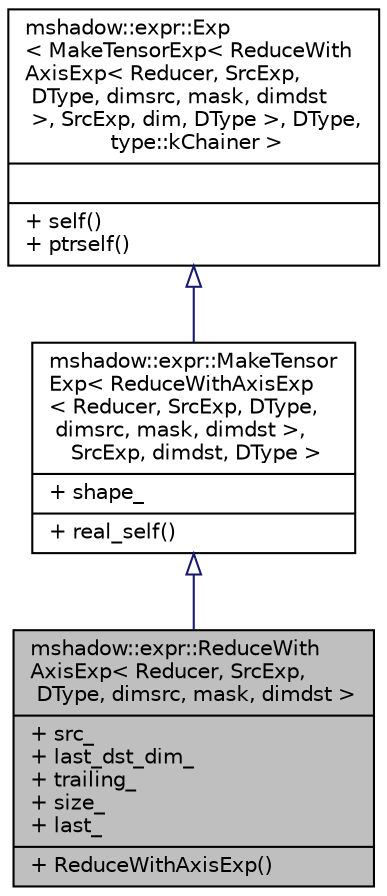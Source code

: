 digraph "mshadow::expr::ReduceWithAxisExp&lt; Reducer, SrcExp, DType, dimsrc, mask, dimdst &gt;"
{
 // LATEX_PDF_SIZE
  edge [fontname="Helvetica",fontsize="10",labelfontname="Helvetica",labelfontsize="10"];
  node [fontname="Helvetica",fontsize="10",shape=record];
  Node1 [label="{mshadow::expr::ReduceWith\lAxisExp\< Reducer, SrcExp,\l DType, dimsrc, mask, dimdst \>\n|+ src_\l+ last_dst_dim_\l+ trailing_\l+ size_\l+ last_\l|+ ReduceWithAxisExp()\l}",height=0.2,width=0.4,color="black", fillcolor="grey75", style="filled", fontcolor="black",tooltip="reduce out the dimension of src labeled by axis."];
  Node2 -> Node1 [dir="back",color="midnightblue",fontsize="10",style="solid",arrowtail="onormal",fontname="Helvetica"];
  Node2 [label="{mshadow::expr::MakeTensor\lExp\< ReduceWithAxisExp\l\< Reducer, SrcExp, DType,\l dimsrc, mask, dimdst \>,\l SrcExp, dimdst, DType \>\n|+ shape_\l|+ real_self()\l}",height=0.2,width=0.4,color="black", fillcolor="white", style="filled",URL="$structmshadow_1_1expr_1_1MakeTensorExp.html",tooltip=" "];
  Node3 -> Node2 [dir="back",color="midnightblue",fontsize="10",style="solid",arrowtail="onormal",fontname="Helvetica"];
  Node3 [label="{mshadow::expr::Exp\l\< MakeTensorExp\< ReduceWith\lAxisExp\< Reducer, SrcExp,\l DType, dimsrc, mask, dimdst\l \>, SrcExp, dim, DType \>, DType,\l type::kChainer \>\n||+ self()\l+ ptrself()\l}",height=0.2,width=0.4,color="black", fillcolor="white", style="filled",URL="$structmshadow_1_1expr_1_1Exp.html",tooltip=" "];
}
